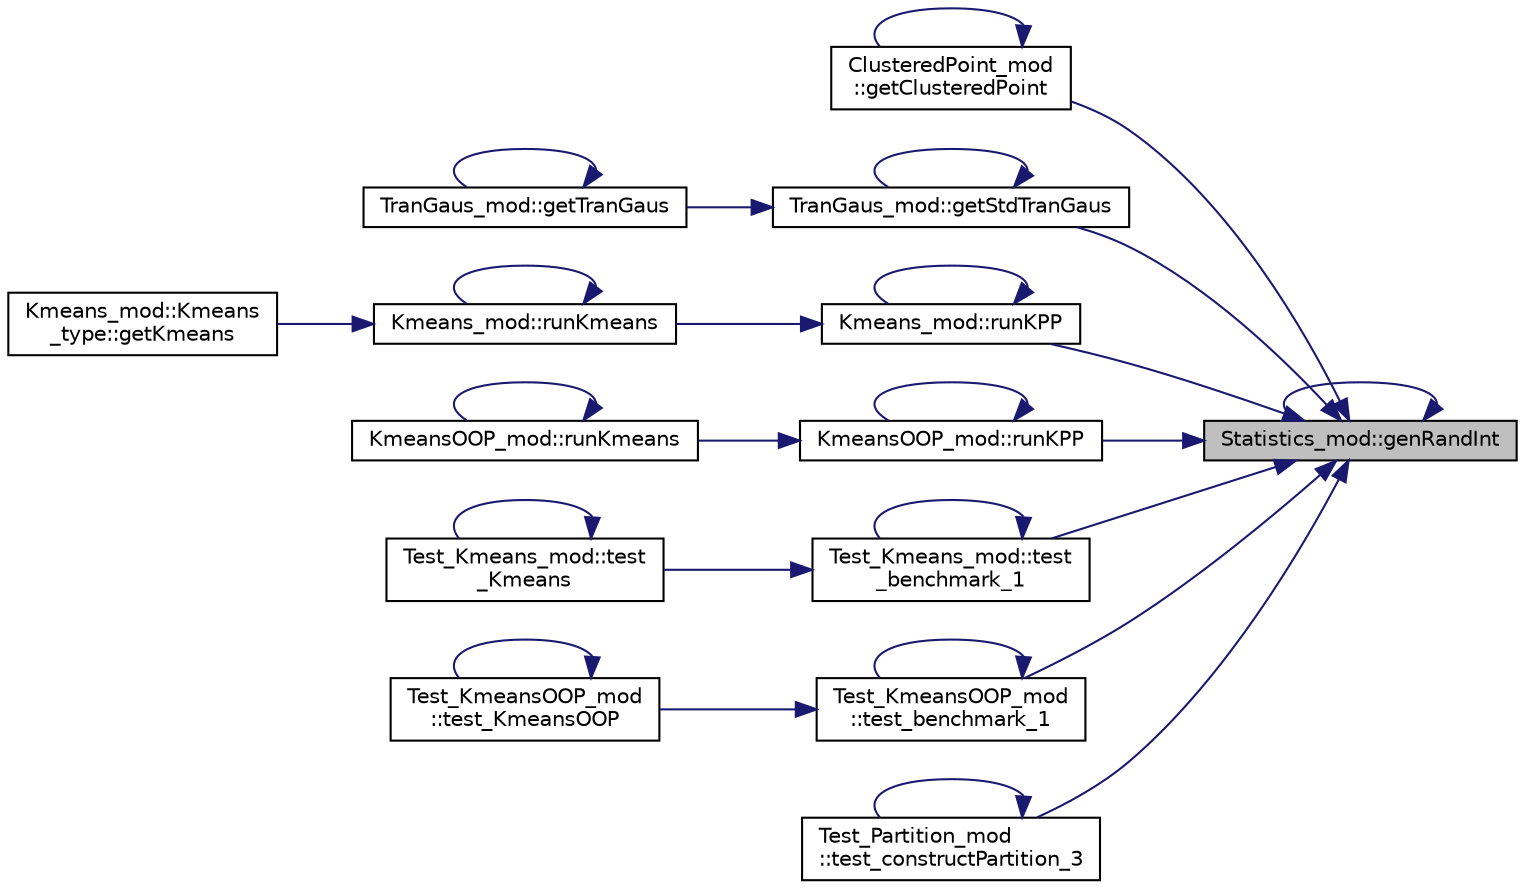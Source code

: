 digraph "Statistics_mod::genRandInt"
{
 // LATEX_PDF_SIZE
  edge [fontname="Helvetica",fontsize="10",labelfontname="Helvetica",labelfontsize="10"];
  node [fontname="Helvetica",fontsize="10",shape=record];
  rankdir="RL";
  Node1 [label="Statistics_mod::genRandInt",height=0.2,width=0.4,color="black", fillcolor="grey75", style="filled", fontcolor="black",tooltip="Return an integer uniformly-distributed random integer-valued number in the range [lowerBound ,..."];
  Node1 -> Node1 [dir="back",color="midnightblue",fontsize="10",style="solid",fontname="Helvetica"];
  Node1 -> Node2 [dir="back",color="midnightblue",fontsize="10",style="solid",fontname="Helvetica"];
  Node2 [label="ClusteredPoint_mod\l::getClusteredPoint",height=0.2,width=0.4,color="black", fillcolor="white", style="filled",URL="$namespaceClusteredPoint__mod.html#a70a3d3ce1aa61572e6e1c4a4a0f47024",tooltip=" "];
  Node2 -> Node2 [dir="back",color="midnightblue",fontsize="10",style="solid",fontname="Helvetica"];
  Node1 -> Node3 [dir="back",color="midnightblue",fontsize="10",style="solid",fontname="Helvetica"];
  Node3 [label="TranGaus_mod::getStdTranGaus",height=0.2,width=0.4,color="black", fillcolor="white", style="filled",URL="$namespaceTranGaus__mod.html#ab7c558c9c481d75c0f20079486f1b78e",tooltip="Return a pseudorandom number from a truncated Standard Gaussian distribution. Example:"];
  Node3 -> Node3 [dir="back",color="midnightblue",fontsize="10",style="solid",fontname="Helvetica"];
  Node3 -> Node4 [dir="back",color="midnightblue",fontsize="10",style="solid",fontname="Helvetica"];
  Node4 [label="TranGaus_mod::getTranGaus",height=0.2,width=0.4,color="black", fillcolor="white", style="filled",URL="$namespaceTranGaus__mod.html#a13943af1825730b58b5eed5708d454ba",tooltip="Return a pseudorandom number from a truncated (normalized) Gaussian distribution. Example:"];
  Node4 -> Node4 [dir="back",color="midnightblue",fontsize="10",style="solid",fontname="Helvetica"];
  Node1 -> Node5 [dir="back",color="midnightblue",fontsize="10",style="solid",fontname="Helvetica"];
  Node5 [label="Kmeans_mod::runKPP",height=0.2,width=0.4,color="black", fillcolor="white", style="filled",URL="$namespaceKmeans__mod.html#ac4b9beeaf1a19b79cfd5aacb8915fb02",tooltip="Find nc initial cluster centers for the Kmeans algorithm, using Kmeans++ recipe."];
  Node5 -> Node6 [dir="back",color="midnightblue",fontsize="10",style="solid",fontname="Helvetica"];
  Node6 [label="Kmeans_mod::runKmeans",height=0.2,width=0.4,color="black", fillcolor="white", style="filled",URL="$namespaceKmeans__mod.html#abd3a6d85bd62c09c556b239a510c88f8",tooltip="Perform the Kmeans clustering on the input data set represented by the array Point(nd,..."];
  Node6 -> Node7 [dir="back",color="midnightblue",fontsize="10",style="solid",fontname="Helvetica"];
  Node7 [label="Kmeans_mod::Kmeans\l_type::getKmeans",height=0.2,width=0.4,color="black", fillcolor="white", style="filled",URL="$structKmeans__mod_1_1Kmeans__type.html#a0acf4df9dd24d09aae1337096ab5ad12",tooltip="Perform the Kmeans clustering for nt tries on the input data set represented by the array Point(nd,..."];
  Node6 -> Node6 [dir="back",color="midnightblue",fontsize="10",style="solid",fontname="Helvetica"];
  Node5 -> Node5 [dir="back",color="midnightblue",fontsize="10",style="solid",fontname="Helvetica"];
  Node1 -> Node8 [dir="back",color="midnightblue",fontsize="10",style="solid",fontname="Helvetica"];
  Node8 [label="KmeansOOP_mod::runKPP",height=0.2,width=0.4,color="black", fillcolor="white", style="filled",URL="$namespaceKmeansOOP__mod.html#af12decb1817c7b3691239edf3ef79eff",tooltip="Find nc initial cluster centers for the Kmeans algorithm, using Kmeans++ recipe."];
  Node8 -> Node9 [dir="back",color="midnightblue",fontsize="10",style="solid",fontname="Helvetica"];
  Node9 [label="KmeansOOP_mod::runKmeans",height=0.2,width=0.4,color="black", fillcolor="white", style="filled",URL="$namespaceKmeansOOP__mod.html#a37a9e4daacb0dcc836c806e32ec63e14",tooltip="This procedure is a method of the class KmeansOOP_type. Perform the Kmeans clustering on the input da..."];
  Node9 -> Node9 [dir="back",color="midnightblue",fontsize="10",style="solid",fontname="Helvetica"];
  Node8 -> Node8 [dir="back",color="midnightblue",fontsize="10",style="solid",fontname="Helvetica"];
  Node1 -> Node10 [dir="back",color="midnightblue",fontsize="10",style="solid",fontname="Helvetica"];
  Node10 [label="Test_Kmeans_mod::test\l_benchmark_1",height=0.2,width=0.4,color="black", fillcolor="white", style="filled",URL="$namespaceTest__Kmeans__mod.html#a6c8c4789f8381a49ad5b30645bc71e0b",tooltip="Calling the Kmeans routine repeatedly should not cause any errors. This test is also used for benchma..."];
  Node10 -> Node10 [dir="back",color="midnightblue",fontsize="10",style="solid",fontname="Helvetica"];
  Node10 -> Node11 [dir="back",color="midnightblue",fontsize="10",style="solid",fontname="Helvetica"];
  Node11 [label="Test_Kmeans_mod::test\l_Kmeans",height=0.2,width=0.4,color="black", fillcolor="white", style="filled",URL="$namespaceTest__Kmeans__mod.html#a6472655891990a81337d7ef320e0334b",tooltip=" "];
  Node11 -> Node11 [dir="back",color="midnightblue",fontsize="10",style="solid",fontname="Helvetica"];
  Node1 -> Node12 [dir="back",color="midnightblue",fontsize="10",style="solid",fontname="Helvetica"];
  Node12 [label="Test_KmeansOOP_mod\l::test_benchmark_1",height=0.2,width=0.4,color="black", fillcolor="white", style="filled",URL="$namespaceTest__KmeansOOP__mod.html#a9215106f7244bfc3debe1d7ed20a9101",tooltip="Calling the Kmeans routine repeatedly should not cause any errors. This test is also used for benchma..."];
  Node12 -> Node12 [dir="back",color="midnightblue",fontsize="10",style="solid",fontname="Helvetica"];
  Node12 -> Node13 [dir="back",color="midnightblue",fontsize="10",style="solid",fontname="Helvetica"];
  Node13 [label="Test_KmeansOOP_mod\l::test_KmeansOOP",height=0.2,width=0.4,color="black", fillcolor="white", style="filled",URL="$namespaceTest__KmeansOOP__mod.html#aaf1091beb21936b848f7f4dbe245aa98",tooltip=" "];
  Node13 -> Node13 [dir="back",color="midnightblue",fontsize="10",style="solid",fontname="Helvetica"];
  Node1 -> Node14 [dir="back",color="midnightblue",fontsize="10",style="solid",fontname="Helvetica"];
  Node14 [label="Test_Partition_mod\l::test_constructPartition_3",height=0.2,width=0.4,color="black", fillcolor="white", style="filled",URL="$namespaceTest__Partition__mod.html#a74726560d78f2a89d115a2e70a2a1f9c",tooltip="For a very limited input nemax, Partition() must return ne = nemax."];
  Node14 -> Node14 [dir="back",color="midnightblue",fontsize="10",style="solid",fontname="Helvetica"];
}
